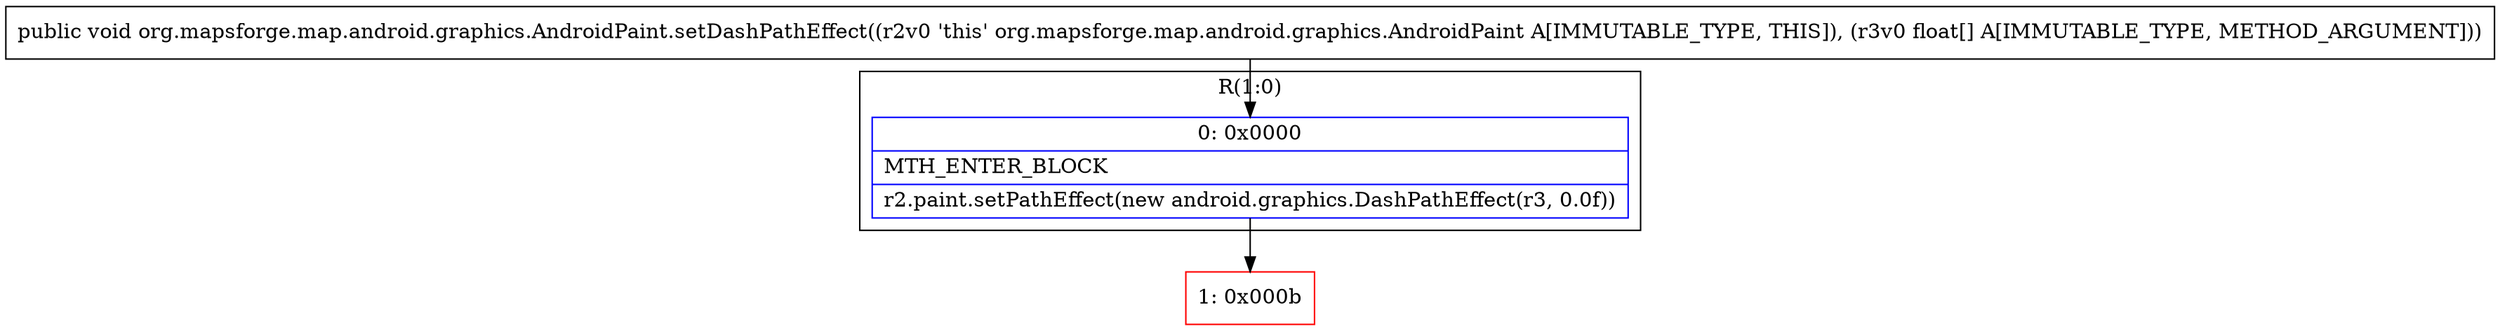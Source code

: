 digraph "CFG fororg.mapsforge.map.android.graphics.AndroidPaint.setDashPathEffect([F)V" {
subgraph cluster_Region_368241807 {
label = "R(1:0)";
node [shape=record,color=blue];
Node_0 [shape=record,label="{0\:\ 0x0000|MTH_ENTER_BLOCK\l|r2.paint.setPathEffect(new android.graphics.DashPathEffect(r3, 0.0f))\l}"];
}
Node_1 [shape=record,color=red,label="{1\:\ 0x000b}"];
MethodNode[shape=record,label="{public void org.mapsforge.map.android.graphics.AndroidPaint.setDashPathEffect((r2v0 'this' org.mapsforge.map.android.graphics.AndroidPaint A[IMMUTABLE_TYPE, THIS]), (r3v0 float[] A[IMMUTABLE_TYPE, METHOD_ARGUMENT])) }"];
MethodNode -> Node_0;
Node_0 -> Node_1;
}

